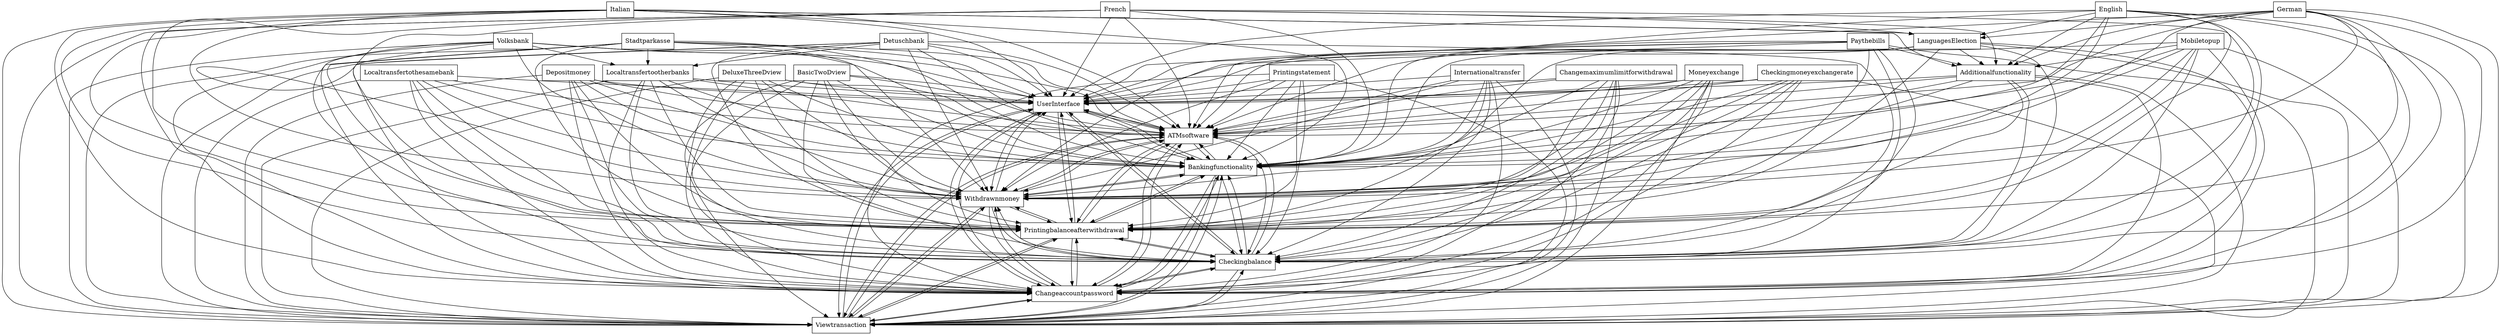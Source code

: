 digraph{
graph [rankdir=TB];
node [shape=box];
edge [arrowhead=normal];
0[label="BasicTwoDview",]
1[label="Changemaximumlimitforwithdrawal",]
2[label="French",]
3[label="Internationaltransfer",]
4[label="UserInterface",]
5[label="Additionalfunctionality",]
6[label="Checkingmoneyexchangerate",]
7[label="Localtransfertootherbanks",]
8[label="LanguagesElection",]
9[label="Italian",]
10[label="Mobiletopup",]
11[label="Detuschbank",]
12[label="Stadtparkasse",]
13[label="DeluxeThreeDview",]
14[label="ATMsoftware",]
15[label="Depositmoney",]
16[label="Viewtransaction",]
17[label="Printingstatement",]
18[label="Changeaccountpassword",]
19[label="Checkingbalance",]
20[label="English",]
21[label="Printingbalanceafterwithdrawal",]
22[label="Paythebills",]
23[label="Withdrawnmoney",]
24[label="Localtransfertothesamebank",]
25[label="Volksbank",]
26[label="Bankingfunctionality",]
27[label="Moneyexchange",]
28[label="German",]
0->4[label="",]
0->14[label="",]
0->16[label="",]
0->18[label="",]
0->19[label="",]
0->21[label="",]
0->23[label="",]
0->26[label="",]
1->4[label="",]
1->14[label="",]
1->16[label="",]
1->18[label="",]
1->19[label="",]
1->21[label="",]
1->23[label="",]
1->26[label="",]
2->4[label="",]
2->5[label="",]
2->8[label="",]
2->14[label="",]
2->16[label="",]
2->18[label="",]
2->19[label="",]
2->21[label="",]
2->23[label="",]
2->26[label="",]
3->4[label="",]
3->14[label="",]
3->16[label="",]
3->18[label="",]
3->19[label="",]
3->21[label="",]
3->23[label="",]
3->26[label="",]
4->14[label="",]
4->16[label="",]
4->18[label="",]
4->19[label="",]
4->21[label="",]
4->23[label="",]
4->26[label="",]
5->4[label="",]
5->14[label="",]
5->16[label="",]
5->18[label="",]
5->19[label="",]
5->21[label="",]
5->23[label="",]
5->26[label="",]
6->4[label="",]
6->14[label="",]
6->16[label="",]
6->18[label="",]
6->19[label="",]
6->21[label="",]
6->23[label="",]
6->26[label="",]
7->4[label="",]
7->14[label="",]
7->16[label="",]
7->18[label="",]
7->19[label="",]
7->21[label="",]
7->23[label="",]
7->26[label="",]
8->4[label="",]
8->5[label="",]
8->14[label="",]
8->16[label="",]
8->18[label="",]
8->19[label="",]
8->21[label="",]
8->23[label="",]
8->26[label="",]
9->4[label="",]
9->5[label="",]
9->8[label="",]
9->14[label="",]
9->16[label="",]
9->18[label="",]
9->19[label="",]
9->21[label="",]
9->23[label="",]
9->26[label="",]
10->4[label="",]
10->5[label="",]
10->14[label="",]
10->16[label="",]
10->18[label="",]
10->19[label="",]
10->21[label="",]
10->23[label="",]
10->26[label="",]
11->4[label="",]
11->7[label="",]
11->14[label="",]
11->16[label="",]
11->18[label="",]
11->19[label="",]
11->21[label="",]
11->23[label="",]
11->26[label="",]
12->4[label="",]
12->7[label="",]
12->14[label="",]
12->16[label="",]
12->18[label="",]
12->19[label="",]
12->21[label="",]
12->23[label="",]
12->26[label="",]
13->4[label="",]
13->14[label="",]
13->16[label="",]
13->18[label="",]
13->19[label="",]
13->21[label="",]
13->23[label="",]
13->26[label="",]
14->4[label="",]
14->16[label="",]
14->18[label="",]
14->19[label="",]
14->21[label="",]
14->23[label="",]
14->26[label="",]
15->4[label="",]
15->14[label="",]
15->16[label="",]
15->18[label="",]
15->19[label="",]
15->21[label="",]
15->23[label="",]
15->26[label="",]
16->4[label="",]
16->14[label="",]
16->18[label="",]
16->19[label="",]
16->21[label="",]
16->23[label="",]
16->26[label="",]
17->4[label="",]
17->14[label="",]
17->16[label="",]
17->18[label="",]
17->19[label="",]
17->21[label="",]
17->23[label="",]
17->26[label="",]
18->4[label="",]
18->14[label="",]
18->16[label="",]
18->19[label="",]
18->21[label="",]
18->23[label="",]
18->26[label="",]
19->4[label="",]
19->14[label="",]
19->16[label="",]
19->18[label="",]
19->21[label="",]
19->23[label="",]
19->26[label="",]
20->4[label="",]
20->5[label="",]
20->8[label="",]
20->14[label="",]
20->16[label="",]
20->18[label="",]
20->19[label="",]
20->21[label="",]
20->23[label="",]
20->26[label="",]
21->4[label="",]
21->14[label="",]
21->16[label="",]
21->18[label="",]
21->19[label="",]
21->23[label="",]
21->26[label="",]
22->4[label="",]
22->5[label="",]
22->14[label="",]
22->16[label="",]
22->18[label="",]
22->19[label="",]
22->21[label="",]
22->23[label="",]
22->26[label="",]
23->4[label="",]
23->14[label="",]
23->16[label="",]
23->18[label="",]
23->19[label="",]
23->21[label="",]
23->26[label="",]
24->4[label="",]
24->14[label="",]
24->16[label="",]
24->18[label="",]
24->19[label="",]
24->21[label="",]
24->23[label="",]
24->26[label="",]
25->4[label="",]
25->7[label="",]
25->14[label="",]
25->16[label="",]
25->18[label="",]
25->19[label="",]
25->21[label="",]
25->23[label="",]
25->26[label="",]
26->4[label="",]
26->14[label="",]
26->16[label="",]
26->18[label="",]
26->19[label="",]
26->21[label="",]
26->23[label="",]
27->4[label="",]
27->14[label="",]
27->16[label="",]
27->18[label="",]
27->19[label="",]
27->21[label="",]
27->23[label="",]
27->26[label="",]
28->4[label="",]
28->5[label="",]
28->8[label="",]
28->14[label="",]
28->16[label="",]
28->18[label="",]
28->19[label="",]
28->21[label="",]
28->23[label="",]
28->26[label="",]
}

